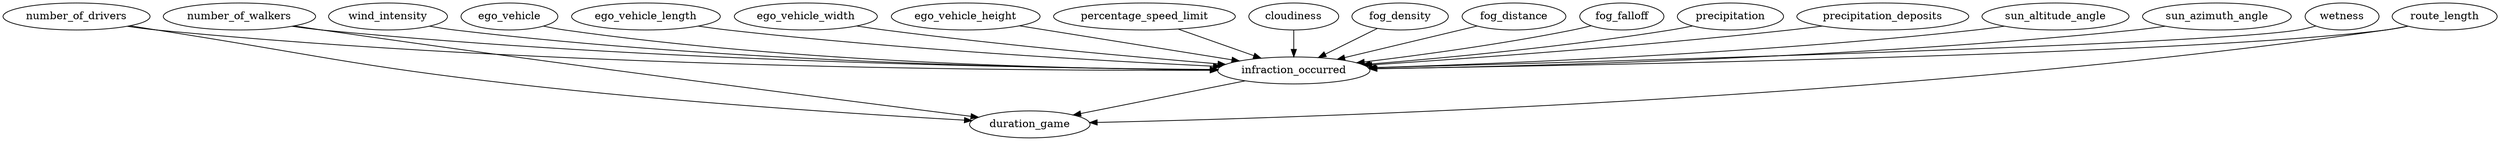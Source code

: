 digraph simtime {
cloudiness -> infraction_occurred;
fog_density -> infraction_occurred;
fog_distance -> infraction_occurred;
fog_falloff -> infraction_occurred;
precipitation -> infraction_occurred;
precipitation_deposits -> infraction_occurred;
sun_altitude_angle -> infraction_occurred;
sun_azimuth_angle -> infraction_occurred;
wetness -> infraction_occurred;
wind_intensity -> infraction_occurred;
ego_vehicle -> infraction_occurred;
ego_vehicle_length -> infraction_occurred;
ego_vehicle_width -> infraction_occurred;
ego_vehicle_height -> infraction_occurred;
percentage_speed_limit -> infraction_occurred;

number_of_drivers -> infraction_occurred;
number_of_walkers -> infraction_occurred;
route_length -> infraction_occurred;

number_of_drivers -> duration_game;
number_of_walkers -> duration_game;
route_length -> duration_game;
infraction_occurred -> duration_game;
}
